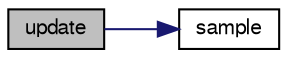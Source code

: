digraph "update"
{
  bgcolor="transparent";
  edge [fontname="FreeSans",fontsize="10",labelfontname="FreeSans",labelfontsize="10"];
  node [fontname="FreeSans",fontsize="10",shape=record];
  rankdir="LR";
  Node336 [label="update",height=0.2,width=0.4,color="black", fillcolor="grey75", style="filled", fontcolor="black"];
  Node336 -> Node337 [color="midnightblue",fontsize="10",style="solid",fontname="FreeSans"];
  Node337 [label="sample",height=0.2,width=0.4,color="black",URL="$a29354.html#a91509d55a51a19994e76119c24ed1d47",tooltip="sample field on surface "];
}
